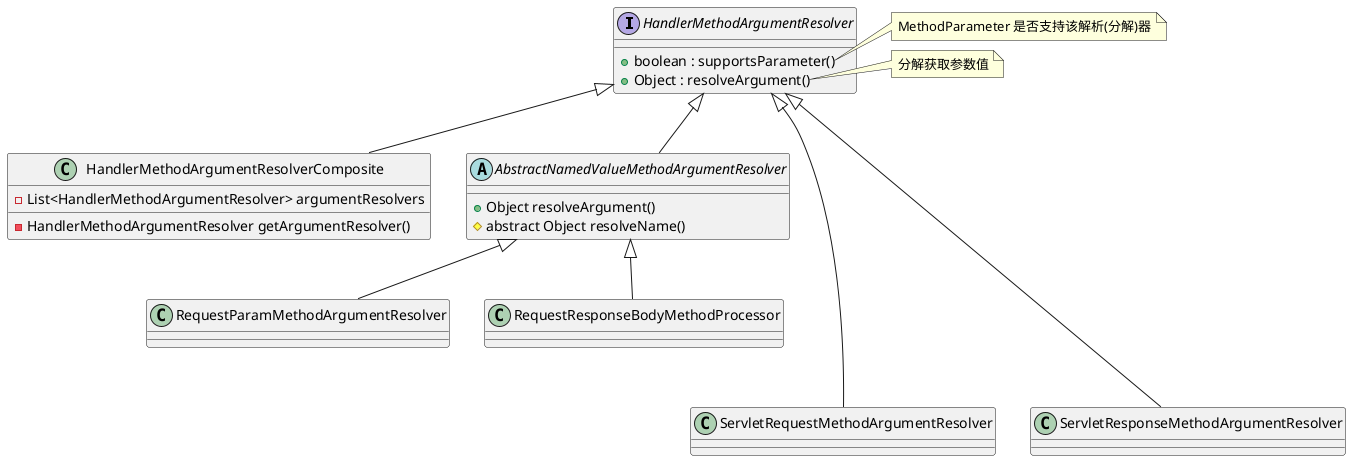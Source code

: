 @startuml
'https://plantuml.com/class-diagram

interface HandlerMethodArgumentResolver {
    + boolean : supportsParameter()
    + Object : resolveArgument()
}

note right of HandlerMethodArgumentResolver::supportsParameter {
MethodParameter 是否支持该解析(分解)器
}

note right of HandlerMethodArgumentResolver::resolveArgument {
分解获取参数值
}

class HandlerMethodArgumentResolverComposite {
    - List<HandlerMethodArgumentResolver> argumentResolvers
    - HandlerMethodArgumentResolver getArgumentResolver()
}

HandlerMethodArgumentResolver <|-- HandlerMethodArgumentResolverComposite

abstract class AbstractNamedValueMethodArgumentResolver {
    + Object resolveArgument()
    # abstract Object resolveName()
}

HandlerMethodArgumentResolver <|-- AbstractNamedValueMethodArgumentResolver


class RequestParamMethodArgumentResolver
AbstractNamedValueMethodArgumentResolver <|-- RequestParamMethodArgumentResolver

class RequestResponseBodyMethodProcessor
AbstractNamedValueMethodArgumentResolver <|-- RequestResponseBodyMethodProcessor

class ServletRequestMethodArgumentResolver
HandlerMethodArgumentResolver <|---- ServletRequestMethodArgumentResolver

class ServletResponseMethodArgumentResolver
HandlerMethodArgumentResolver <|---- ServletResponseMethodArgumentResolver

@enduml